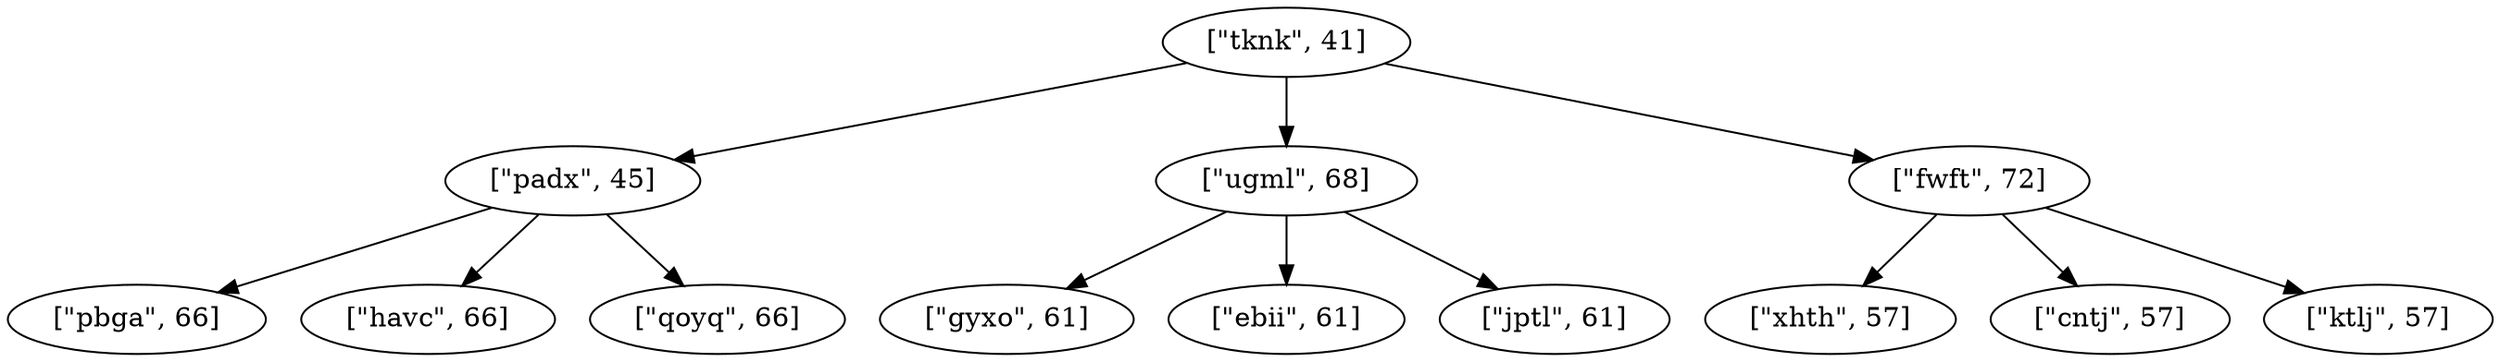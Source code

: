 strict digraph {
    "[\"tknk\", 41]"
    "[\"padx\", 45]"
    "[\"xhth\", 57]"
    "[\"pbga\", 66]"
    "[\"gyxo\", 61]"
    "[\"ebii\", 61]"
    "[\"jptl\", 61]"
    "[\"cntj\", 57]"
    "[\"ugml\", 68]"
    "[\"ktlj\", 57]"
    "[\"havc\", 66]"
    "[\"fwft\", 72]"
    "[\"qoyq\", 66]"
    "[\"tknk\", 41]" -> "[\"padx\", 45]" [weight=1]
    "[\"tknk\", 41]" -> "[\"ugml\", 68]" [weight=1]
    "[\"tknk\", 41]" -> "[\"fwft\", 72]" [weight=1]
    "[\"padx\", 45]" -> "[\"pbga\", 66]" [weight=1]
    "[\"padx\", 45]" -> "[\"havc\", 66]" [weight=1]
    "[\"padx\", 45]" -> "[\"qoyq\", 66]" [weight=1]
    "[\"ugml\", 68]" -> "[\"gyxo\", 61]" [weight=1]
    "[\"ugml\", 68]" -> "[\"ebii\", 61]" [weight=1]
    "[\"ugml\", 68]" -> "[\"jptl\", 61]" [weight=1]
    "[\"fwft\", 72]" -> "[\"xhth\", 57]" [weight=1]
    "[\"fwft\", 72]" -> "[\"cntj\", 57]" [weight=1]
    "[\"fwft\", 72]" -> "[\"ktlj\", 57]" [weight=1]
}
